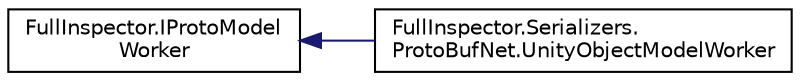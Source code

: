 digraph "Graphical Class Hierarchy"
{
  edge [fontname="Helvetica",fontsize="10",labelfontname="Helvetica",labelfontsize="10"];
  node [fontname="Helvetica",fontsize="10",shape=record];
  rankdir="LR";
  Node1 [label="FullInspector.IProtoModel\lWorker",height=0.2,width=0.4,color="black", fillcolor="white", style="filled",URL="$interface_full_inspector_1_1_i_proto_model_worker.html"];
  Node1 -> Node2 [dir="back",color="midnightblue",fontsize="10",style="solid",fontname="Helvetica"];
  Node2 [label="FullInspector.Serializers.\lProtoBufNet.UnityObjectModelWorker",height=0.2,width=0.4,color="black", fillcolor="white", style="filled",URL="$class_full_inspector_1_1_serializers_1_1_proto_buf_net_1_1_unity_object_model_worker.html"];
}
